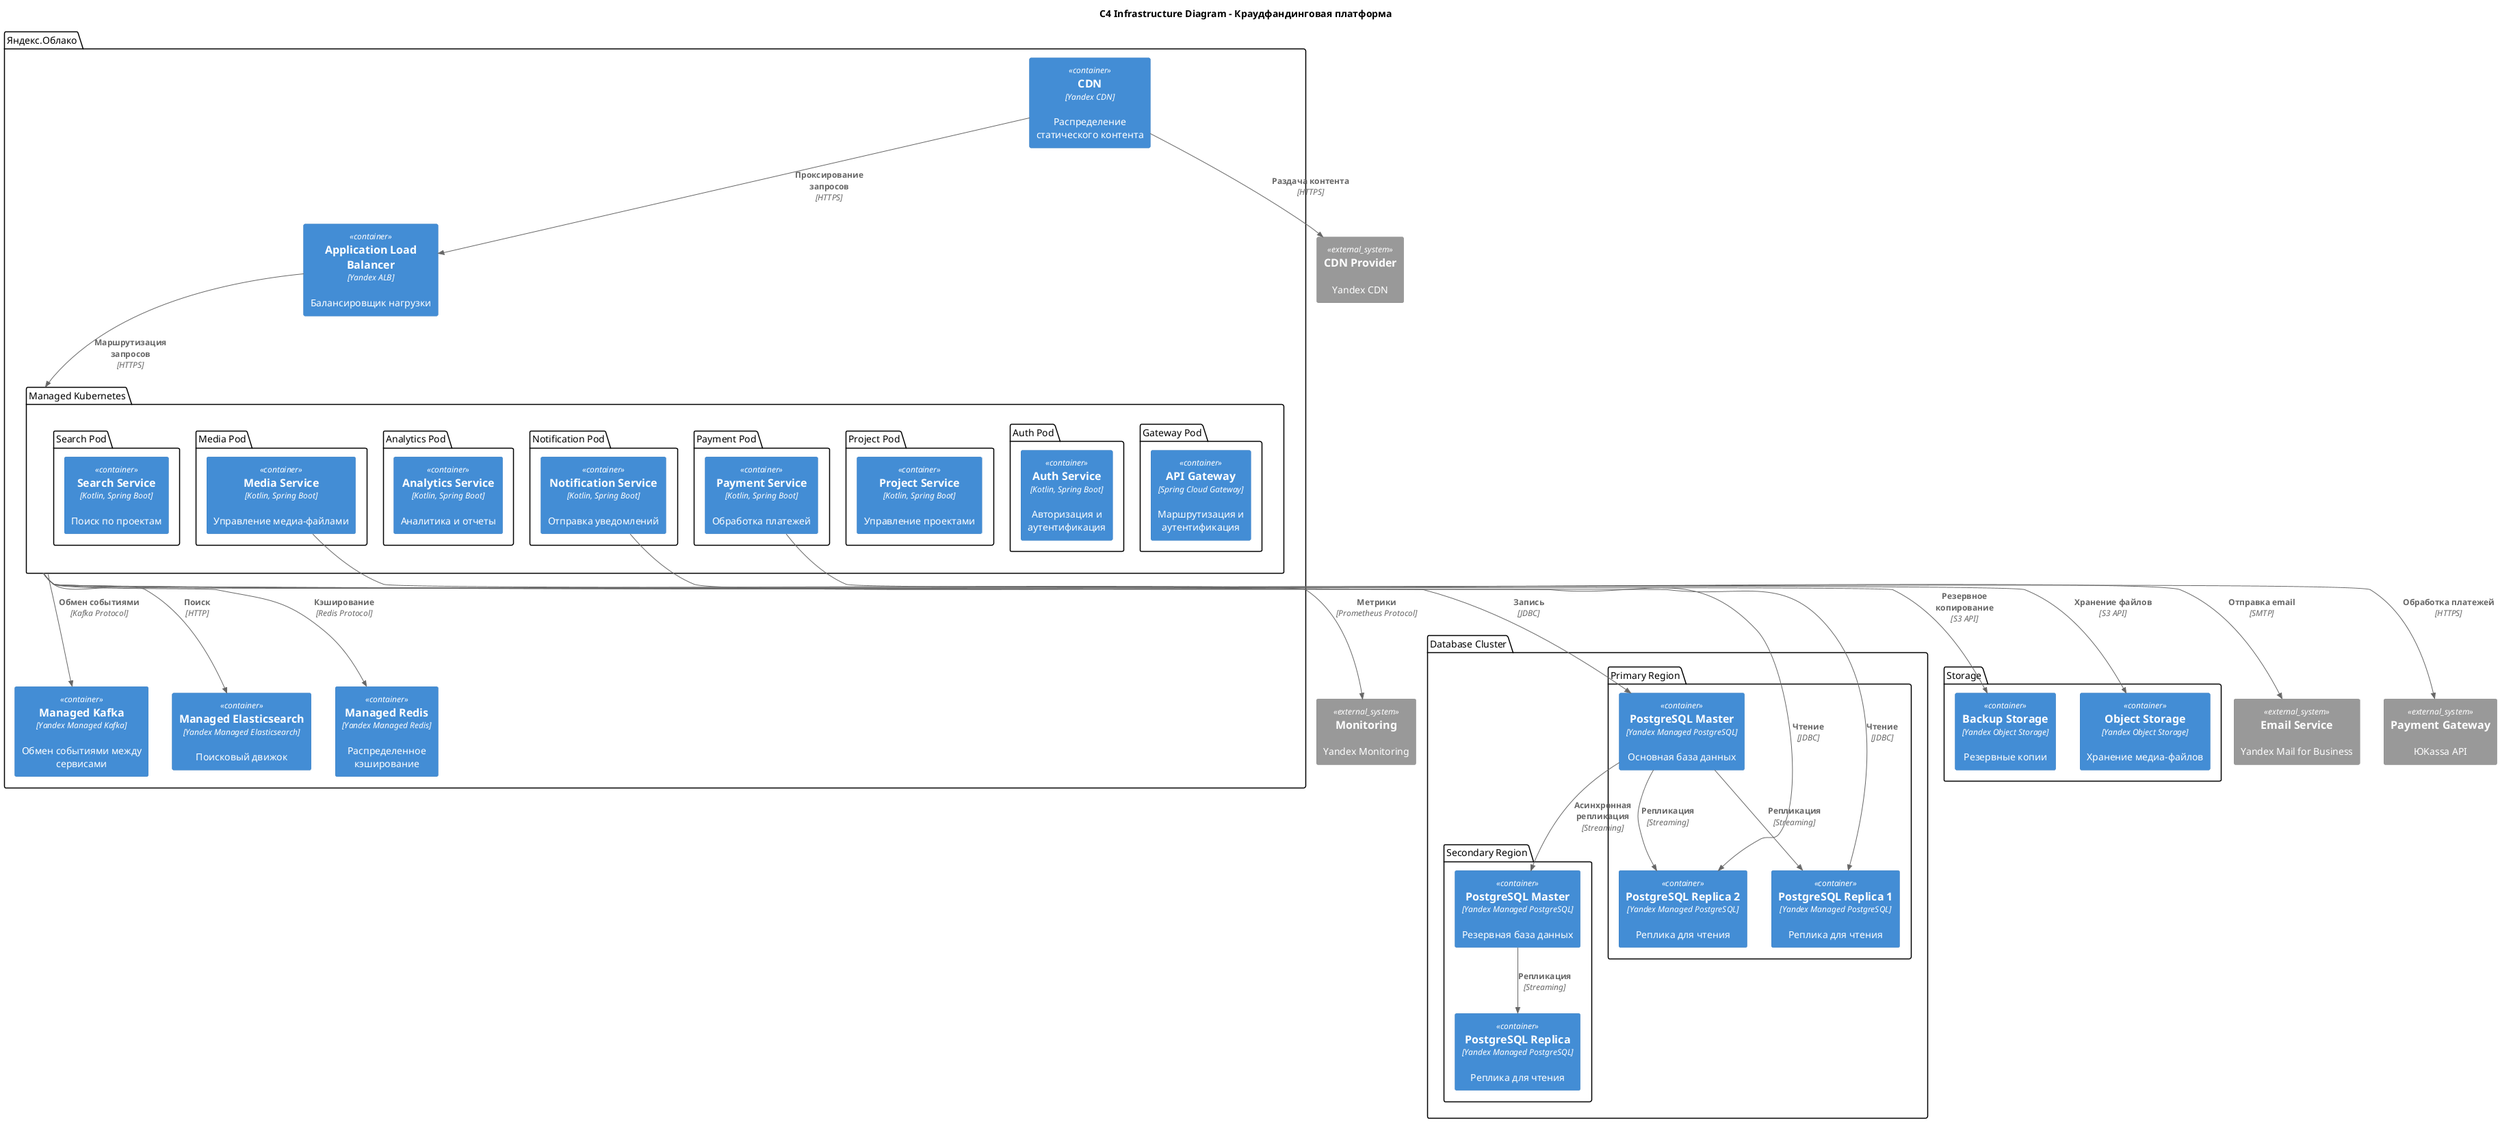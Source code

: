 @startuml
!include <C4/C4_Container>

title C4 Infrastructure Diagram - Краудфандинговая платформа

package "Яндекс.Облако" as cloud {
    Container(cdn, "CDN", "Yandex CDN", "Распределение статического контента")
    Container(alb, "Application Load Balancer", "Yandex ALB", "Балансировщик нагрузки")

    package "Managed Kubernetes" as k8s_cluster {
        package "Gateway Pod" as gateway_pod {
            Container(api_gateway, "API Gateway", "Spring Cloud Gateway", "Маршрутизация и аутентификация")
        }

        package "Auth Pod" as auth_pod {
            Container(auth_service, "Auth Service", "Kotlin, Spring Boot", "Авторизация и аутентификация")
        }

        package "Project Pod" as project_pod {
            Container(project_service, "Project Service", "Kotlin, Spring Boot", "Управление проектами")
        }

        package "Payment Pod" as payment_pod {
            Container(payment_service, "Payment Service", "Kotlin, Spring Boot", "Обработка платежей")
        }

        package "Notification Pod" as notification_pod {
            Container(notification_service, "Notification Service", "Kotlin, Spring Boot", "Отправка уведомлений")
        }

        package "Analytics Pod" as analytics_pod {
            Container(analytics_service, "Analytics Service", "Kotlin, Spring Boot", "Аналитика и отчеты")
        }

        package "Media Pod" as media_pod {
            Container(media_service, "Media Service", "Kotlin, Spring Boot", "Управление медиа-файлами")
        }

        package "Search Pod" as search_pod {
            Container(search_service, "Search Service", "Kotlin, Spring Boot", "Поиск по проектам")
        }
    }

    Container(kafka_cluster, "Managed Kafka", "Yandex Managed Kafka", "Обмен событиями между сервисами")
    Container(elasticsearch_cluster, "Managed Elasticsearch", "Yandex Managed Elasticsearch", "Поисковый движок")
    Container(redis_cluster, "Managed Redis", "Yandex Managed Redis", "Распределенное кэширование")
}

package "Database Cluster" as database {
    package "Primary Region" as region_primary {
        Container(db_master, "PostgreSQL Master", "Yandex Managed PostgreSQL", "Основная база данных")
        Container(db_replica1, "PostgreSQL Replica 1", "Yandex Managed PostgreSQL", "Реплика для чтения")
        Container(db_replica2, "PostgreSQL Replica 2", "Yandex Managed PostgreSQL", "Реплика для чтения")
    }

    package "Secondary Region" as region_secondary {
        Container(db_master_secondary, "PostgreSQL Master", "Yandex Managed PostgreSQL", "Резервная база данных")
        Container(db_replica_secondary, "PostgreSQL Replica", "Yandex Managed PostgreSQL", "Реплика для чтения")
    }
}

package "Storage" as storage {
    Container(object_storage, "Object Storage", "Yandex Object Storage", "Хранение медиа-файлов")
    Container(backup_storage, "Backup Storage", "Yandex Object Storage", "Резервные копии")
}

System_Ext(payment_gateway, "Payment Gateway", "ЮKassa API")
System_Ext(email_service, "Email Service", "Yandex Mail for Business")
System_Ext(cdn_provider, "CDN Provider", "Yandex CDN")
System_Ext(monitoring, "Monitoring", "Yandex Monitoring")

' Соединения с балансировщиком
Rel(cdn, alb, "Проксирование запросов", "HTTPS")
Rel(alb, k8s_cluster, "Маршрутизация запросов", "HTTPS")

' Соединения с базами данных
Rel(k8s_cluster, db_master, "Запись", "JDBC")
Rel(k8s_cluster, db_replica1, "Чтение", "JDBC")
Rel(k8s_cluster, db_replica2, "Чтение", "JDBC")

' Репликация баз данных
Rel(db_master, db_replica1, "Репликация", "Streaming")
Rel(db_master, db_replica2, "Репликация", "Streaming")
Rel(db_master, db_master_secondary, "Асинхронная репликация", "Streaming")
Rel(db_master_secondary, db_replica_secondary, "Репликация", "Streaming")

' Соединения с кэшем и очередями
Rel(k8s_cluster, redis_cluster, "Кэширование", "Redis Protocol")
Rel(k8s_cluster, kafka_cluster, "Обмен событиями", "Kafka Protocol")
Rel(k8s_cluster, elasticsearch_cluster, "Поиск", "HTTP")

' Соединения с хранилищем
Rel(media_service, object_storage, "Хранение файлов", "S3 API")
Rel(k8s_cluster, backup_storage, "Резервное копирование", "S3 API")

' Соединения с внешними сервисами
Rel(payment_service, payment_gateway, "Обработка платежей", "HTTPS")
Rel(notification_service, email_service, "Отправка email", "SMTP")
Rel(cdn, cdn_provider, "Раздача контента", "HTTPS")
Rel(k8s_cluster, monitoring, "Метрики", "Prometheus Protocol")

@enduml
